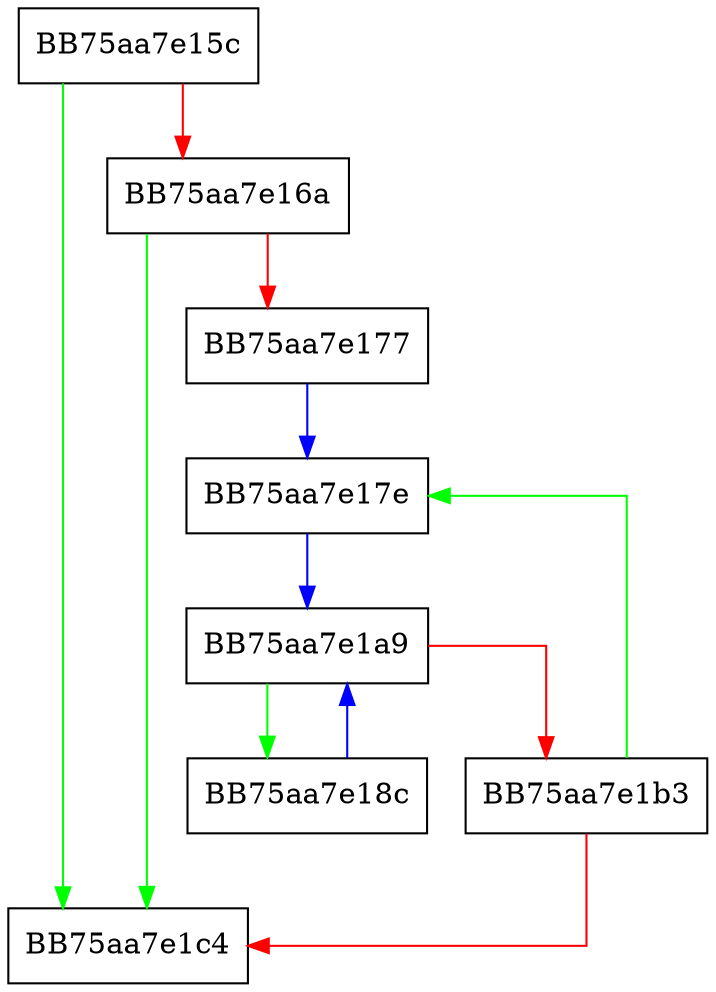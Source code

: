 digraph clear_backup_flags {
  node [shape="box"];
  graph [splines=ortho];
  BB75aa7e15c -> BB75aa7e1c4 [color="green"];
  BB75aa7e15c -> BB75aa7e16a [color="red"];
  BB75aa7e16a -> BB75aa7e1c4 [color="green"];
  BB75aa7e16a -> BB75aa7e177 [color="red"];
  BB75aa7e177 -> BB75aa7e17e [color="blue"];
  BB75aa7e17e -> BB75aa7e1a9 [color="blue"];
  BB75aa7e18c -> BB75aa7e1a9 [color="blue"];
  BB75aa7e1a9 -> BB75aa7e18c [color="green"];
  BB75aa7e1a9 -> BB75aa7e1b3 [color="red"];
  BB75aa7e1b3 -> BB75aa7e17e [color="green"];
  BB75aa7e1b3 -> BB75aa7e1c4 [color="red"];
}